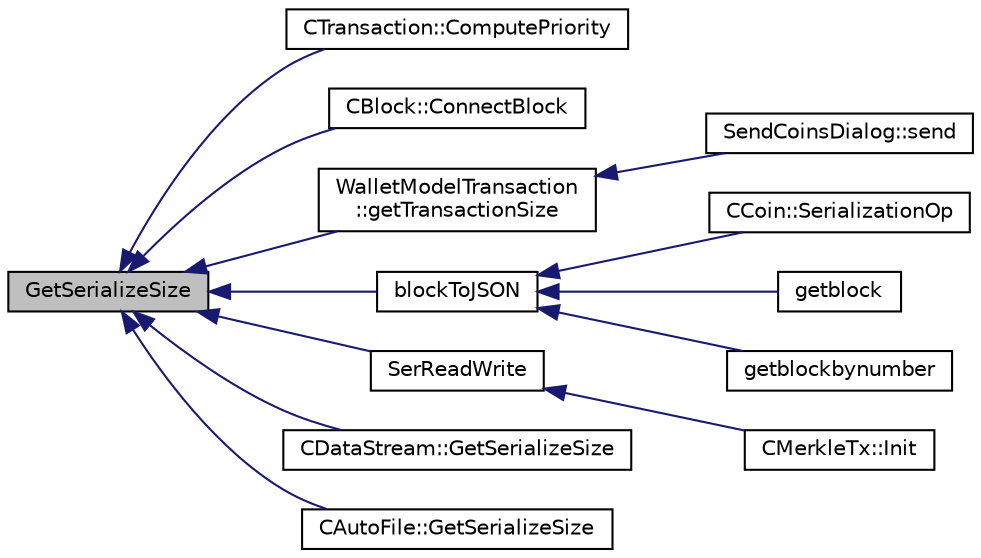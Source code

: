 digraph "GetSerializeSize"
{
  edge [fontname="Helvetica",fontsize="10",labelfontname="Helvetica",labelfontsize="10"];
  node [fontname="Helvetica",fontsize="10",shape=record];
  rankdir="LR";
  Node12 [label="GetSerializeSize",height=0.2,width=0.4,color="black", fillcolor="grey75", style="filled", fontcolor="black"];
  Node12 -> Node13 [dir="back",color="midnightblue",fontsize="10",style="solid",fontname="Helvetica"];
  Node13 [label="CTransaction::ComputePriority",height=0.2,width=0.4,color="black", fillcolor="white", style="filled",URL="$df/d43/class_c_transaction.html#adccb264c374e4ad57e699947540256f8"];
  Node12 -> Node14 [dir="back",color="midnightblue",fontsize="10",style="solid",fontname="Helvetica"];
  Node14 [label="CBlock::ConnectBlock",height=0.2,width=0.4,color="black", fillcolor="white", style="filled",URL="$d3/d51/class_c_block.html#a1ae149d97c7b7eadf48f5cea934b6217"];
  Node12 -> Node15 [dir="back",color="midnightblue",fontsize="10",style="solid",fontname="Helvetica"];
  Node15 [label="WalletModelTransaction\l::getTransactionSize",height=0.2,width=0.4,color="black", fillcolor="white", style="filled",URL="$d2/d99/class_wallet_model_transaction.html#a90c87be7e23c1729edba4ab621771a5e"];
  Node15 -> Node16 [dir="back",color="midnightblue",fontsize="10",style="solid",fontname="Helvetica"];
  Node16 [label="SendCoinsDialog::send",height=0.2,width=0.4,color="black", fillcolor="white", style="filled",URL="$d6/de6/class_send_coins_dialog.html#afd8d436a16ea7dba1276e8fdfdc8b2d3"];
  Node12 -> Node17 [dir="back",color="midnightblue",fontsize="10",style="solid",fontname="Helvetica"];
  Node17 [label="blockToJSON",height=0.2,width=0.4,color="black", fillcolor="white", style="filled",URL="$d0/d47/rpcblockchain_8cpp.html#a414df5de934bac4418f19c9293f63dad"];
  Node17 -> Node18 [dir="back",color="midnightblue",fontsize="10",style="solid",fontname="Helvetica"];
  Node18 [label="CCoin::SerializationOp",height=0.2,width=0.4,color="black", fillcolor="white", style="filled",URL="$d6/d99/struct_c_coin.html#a2a0a2532bdacb03b087b3b0a400830ec"];
  Node17 -> Node19 [dir="back",color="midnightblue",fontsize="10",style="solid",fontname="Helvetica"];
  Node19 [label="getblock",height=0.2,width=0.4,color="black", fillcolor="white", style="filled",URL="$d0/d47/rpcblockchain_8cpp.html#a63608cf1bb275120194c3b4e070af3d7"];
  Node17 -> Node20 [dir="back",color="midnightblue",fontsize="10",style="solid",fontname="Helvetica"];
  Node20 [label="getblockbynumber",height=0.2,width=0.4,color="black", fillcolor="white", style="filled",URL="$d0/d47/rpcblockchain_8cpp.html#a4039f7b3e313c63b81c98e3fc479a117"];
  Node12 -> Node21 [dir="back",color="midnightblue",fontsize="10",style="solid",fontname="Helvetica"];
  Node21 [label="SerReadWrite",height=0.2,width=0.4,color="black", fillcolor="white", style="filled",URL="$df/d9d/serialize_8h.html#a9cd643cfa4ca2da679b6f9843bf319aa"];
  Node21 -> Node22 [dir="back",color="midnightblue",fontsize="10",style="solid",fontname="Helvetica"];
  Node22 [label="CMerkleTx::Init",height=0.2,width=0.4,color="black", fillcolor="white", style="filled",URL="$d1/dff/class_c_merkle_tx.html#ac57628e321f98642976d06b6cc231162"];
  Node12 -> Node23 [dir="back",color="midnightblue",fontsize="10",style="solid",fontname="Helvetica"];
  Node23 [label="CDataStream::GetSerializeSize",height=0.2,width=0.4,color="black", fillcolor="white", style="filled",URL="$d5/d41/class_c_data_stream.html#aaf2b9e953793ce5a4fc438a7ecb00dc2"];
  Node12 -> Node24 [dir="back",color="midnightblue",fontsize="10",style="solid",fontname="Helvetica"];
  Node24 [label="CAutoFile::GetSerializeSize",height=0.2,width=0.4,color="black", fillcolor="white", style="filled",URL="$df/dc9/class_c_auto_file.html#a883a261f0d7d0320f72152ff2167fd24"];
}
